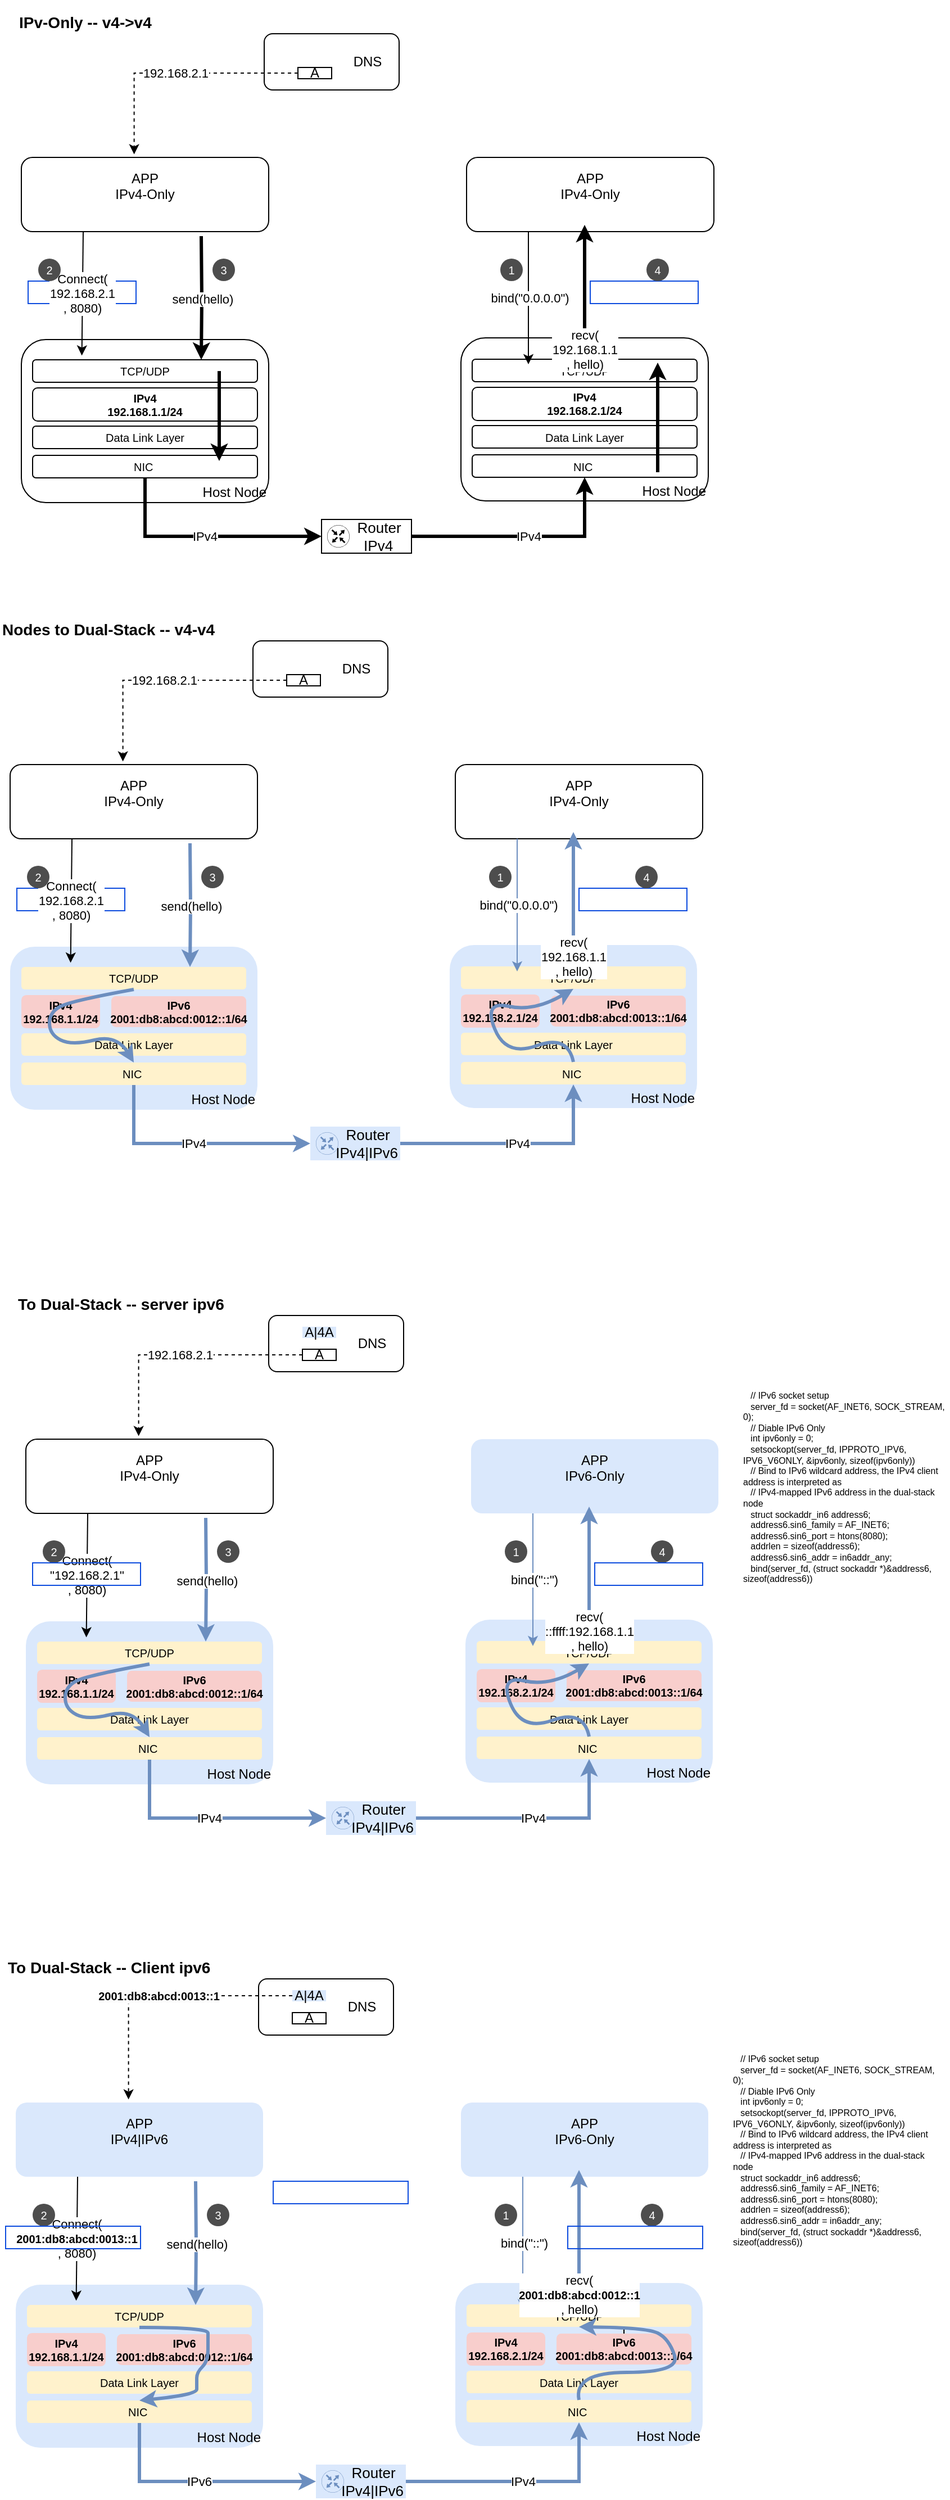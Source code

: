 <mxfile version="24.2.5" type="github">
  <diagram name="Page-1" id="xjiAPtrzyKvg3kKw2uAh">
    <mxGraphModel dx="5159" dy="1777" grid="1" gridSize="10" guides="1" tooltips="1" connect="1" arrows="1" fold="1" page="1" pageScale="1" pageWidth="850" pageHeight="600" math="0" shadow="0">
      <root>
        <mxCell id="0" />
        <mxCell id="1" parent="0" />
        <mxCell id="b_SJug2i7i0UwpOHzamp-166" value="" style="rounded=0;whiteSpace=wrap;html=1;gradientColor=default;fillColor=none;strokeColor=#0d4cde;strokeWidth=1;" vertex="1" parent="1">
          <mxGeometry x="-3730" y="-310" width="96" height="20" as="geometry" />
        </mxCell>
        <mxCell id="b_SJug2i7i0UwpOHzamp-167" value="" style="rounded=0;whiteSpace=wrap;html=1;gradientColor=default;fillColor=none;strokeColor=#0d4cde;strokeWidth=1;" vertex="1" parent="1">
          <mxGeometry x="-4230" y="-310" width="96" height="20" as="geometry" />
        </mxCell>
        <mxCell id="b_SJug2i7i0UwpOHzamp-20" value="To Dual-Stack -- server ipv6" style="rounded=0;whiteSpace=wrap;html=1;align=left;fontSize=14;strokeColor=none;labelBorderColor=none;fontStyle=1;fillColor=none;" vertex="1" parent="1">
          <mxGeometry x="-4231" y="40" width="245" height="40" as="geometry" />
        </mxCell>
        <mxCell id="b_SJug2i7i0UwpOHzamp-3" value="Host Node" style="whiteSpace=wrap;html=1;rounded=1;fillColor=#dae8fc;strokeColor=none;verticalAlign=bottom;align=right;" vertex="1" parent="1">
          <mxGeometry x="-4222" y="342" width="220" height="145" as="geometry" />
        </mxCell>
        <mxCell id="b_SJug2i7i0UwpOHzamp-48" value="" style="group" vertex="1" connectable="0" parent="1">
          <mxGeometry x="-4212" y="360" width="210" height="120" as="geometry" />
        </mxCell>
        <mxCell id="b_SJug2i7i0UwpOHzamp-22" value="&lt;div style=&quot;&quot;&gt;&lt;span style=&quot;background-color: initial;&quot;&gt;NIC&amp;nbsp;&lt;/span&gt;&lt;/div&gt;" style="rounded=1;whiteSpace=wrap;html=1;fontSize=10;strokeWidth=1;strokeColor=none;fillColor=#fff2cc;align=center;" vertex="1" parent="b_SJug2i7i0UwpOHzamp-48">
          <mxGeometry y="85" width="200" height="20" as="geometry" />
        </mxCell>
        <mxCell id="b_SJug2i7i0UwpOHzamp-24" value="IPv6&lt;div&gt;&lt;div&gt;2001:db8:abcd:0012::1/64&lt;/div&gt;&lt;/div&gt;" style="rounded=1;whiteSpace=wrap;html=1;fontSize=10;strokeWidth=1;strokeColor=none;fillColor=#f8cecc;fontStyle=1" vertex="1" parent="b_SJug2i7i0UwpOHzamp-48">
          <mxGeometry x="80" y="26" width="120" height="27.5" as="geometry" />
        </mxCell>
        <mxCell id="b_SJug2i7i0UwpOHzamp-43" value="Data Link Layer" style="rounded=1;whiteSpace=wrap;html=1;fontSize=10;strokeWidth=1;strokeColor=none;fillColor=#fff2cc;align=center;" vertex="1" parent="b_SJug2i7i0UwpOHzamp-48">
          <mxGeometry y="59" width="200" height="20" as="geometry" />
        </mxCell>
        <mxCell id="b_SJug2i7i0UwpOHzamp-46" value="IPv4&lt;div&gt;192.168.1.1/24&lt;/div&gt;" style="rounded=1;whiteSpace=wrap;html=1;fontSize=10;strokeWidth=1;strokeColor=none;fillColor=#f8cecc;fontStyle=1" vertex="1" parent="b_SJug2i7i0UwpOHzamp-48">
          <mxGeometry y="25" width="70" height="29.5" as="geometry" />
        </mxCell>
        <mxCell id="b_SJug2i7i0UwpOHzamp-47" value="TCP/UDP" style="rounded=1;whiteSpace=wrap;html=1;fontSize=10;strokeWidth=1;strokeColor=none;fillColor=#fff2cc;align=center;" vertex="1" parent="b_SJug2i7i0UwpOHzamp-48">
          <mxGeometry width="200" height="20" as="geometry" />
        </mxCell>
        <mxCell id="b_SJug2i7i0UwpOHzamp-78" value="" style="curved=1;endArrow=classic;html=1;rounded=0;strokeWidth=3;exitX=0.5;exitY=1;exitDx=0;exitDy=0;strokeColor=#6c8ebf;entryX=0.5;entryY=0;entryDx=0;entryDy=0;" edge="1" parent="b_SJug2i7i0UwpOHzamp-48" source="b_SJug2i7i0UwpOHzamp-47" target="b_SJug2i7i0UwpOHzamp-22">
          <mxGeometry width="50" height="50" relative="1" as="geometry">
            <mxPoint x="275" y="75" as="sourcePoint" />
            <mxPoint x="275" y="10" as="targetPoint" />
            <Array as="points">
              <mxPoint x="45" y="30" />
              <mxPoint x="25" y="40" />
              <mxPoint x="25" y="60" />
              <mxPoint x="45" y="70" />
              <mxPoint x="85" y="60" />
            </Array>
          </mxGeometry>
        </mxCell>
        <mxCell id="b_SJug2i7i0UwpOHzamp-49" value="Host Node" style="whiteSpace=wrap;html=1;rounded=1;fillColor=#dae8fc;strokeColor=none;verticalAlign=bottom;align=right;" vertex="1" parent="1">
          <mxGeometry x="-3831" y="340.5" width="220" height="145" as="geometry" />
        </mxCell>
        <mxCell id="b_SJug2i7i0UwpOHzamp-50" value="" style="group" vertex="1" connectable="0" parent="1">
          <mxGeometry x="-3821" y="359.5" width="210" height="120" as="geometry" />
        </mxCell>
        <mxCell id="b_SJug2i7i0UwpOHzamp-51" value="&lt;div style=&quot;&quot;&gt;&lt;span style=&quot;background-color: initial;&quot;&gt;NIC&amp;nbsp;&lt;/span&gt;&lt;/div&gt;" style="rounded=1;whiteSpace=wrap;html=1;fontSize=10;strokeWidth=1;strokeColor=none;fillColor=#fff2cc;align=center;" vertex="1" parent="b_SJug2i7i0UwpOHzamp-50">
          <mxGeometry y="85" width="200" height="20" as="geometry" />
        </mxCell>
        <mxCell id="b_SJug2i7i0UwpOHzamp-52" value="IPv6&lt;div&gt;&lt;div&gt;2001:db8:abcd:0013::1/64&lt;/div&gt;&lt;/div&gt;" style="rounded=1;whiteSpace=wrap;html=1;fontSize=10;strokeWidth=1;strokeColor=none;fillColor=#f8cecc;fontStyle=1" vertex="1" parent="b_SJug2i7i0UwpOHzamp-50">
          <mxGeometry x="80" y="26" width="120" height="27.5" as="geometry" />
        </mxCell>
        <mxCell id="b_SJug2i7i0UwpOHzamp-53" value="Data Link Layer" style="rounded=1;whiteSpace=wrap;html=1;fontSize=10;strokeWidth=1;strokeColor=none;fillColor=#fff2cc;align=center;" vertex="1" parent="b_SJug2i7i0UwpOHzamp-50">
          <mxGeometry y="59" width="200" height="20" as="geometry" />
        </mxCell>
        <mxCell id="b_SJug2i7i0UwpOHzamp-54" value="IPv4&lt;div&gt;192.168.2.1/24&lt;/div&gt;" style="rounded=1;whiteSpace=wrap;html=1;fontSize=10;strokeWidth=1;strokeColor=none;fillColor=#f8cecc;fontStyle=1" vertex="1" parent="b_SJug2i7i0UwpOHzamp-50">
          <mxGeometry y="25" width="70" height="29.5" as="geometry" />
        </mxCell>
        <mxCell id="b_SJug2i7i0UwpOHzamp-55" value="TCP/UDP" style="rounded=1;whiteSpace=wrap;html=1;fontSize=10;strokeWidth=1;strokeColor=none;fillColor=#fff2cc;align=center;" vertex="1" parent="b_SJug2i7i0UwpOHzamp-50">
          <mxGeometry width="200" height="20" as="geometry" />
        </mxCell>
        <mxCell id="b_SJug2i7i0UwpOHzamp-60" value="" style="curved=1;endArrow=classic;html=1;rounded=0;strokeWidth=3;exitX=0.5;exitY=0;exitDx=0;exitDy=0;entryX=0.5;entryY=1;entryDx=0;entryDy=0;strokeColor=#6c8ebf;" edge="1" parent="b_SJug2i7i0UwpOHzamp-50" source="b_SJug2i7i0UwpOHzamp-51" target="b_SJug2i7i0UwpOHzamp-55">
          <mxGeometry width="50" height="50" relative="1" as="geometry">
            <mxPoint x="90" y="100.5" as="sourcePoint" />
            <mxPoint x="140" y="50.5" as="targetPoint" />
            <Array as="points">
              <mxPoint x="95" y="60.5" />
              <mxPoint x="40" y="80.5" />
              <mxPoint x="20" y="30.5" />
              <mxPoint x="65" y="40.5" />
            </Array>
          </mxGeometry>
        </mxCell>
        <mxCell id="b_SJug2i7i0UwpOHzamp-10" value="IPv4" style="endArrow=classic;html=1;rounded=0;exitX=1;exitY=0.5;exitDx=0;exitDy=0;fillColor=#dae8fc;strokeColor=#6c8ebf;edgeStyle=orthogonalEdgeStyle;strokeWidth=3;entryX=0.5;entryY=1;entryDx=0;entryDy=0;" edge="1" parent="1" source="b_SJug2i7i0UwpOHzamp-4" target="b_SJug2i7i0UwpOHzamp-51">
          <mxGeometry width="50" height="50" relative="1" as="geometry">
            <mxPoint x="-3851" y="474" as="sourcePoint" />
            <mxPoint x="-3716" y="472" as="targetPoint" />
          </mxGeometry>
        </mxCell>
        <mxCell id="b_SJug2i7i0UwpOHzamp-56" value="APP&lt;div&gt;&lt;div style=&quot;&quot;&gt;&lt;span style=&quot;background-color: initial;&quot;&gt;IPv6-Only&lt;/span&gt;&lt;/div&gt;&lt;div data-sider-select-id=&quot;33506169-b03d-43fa-859e-f544d424c816&quot;&gt;&lt;br&gt;&lt;/div&gt;&lt;/div&gt;" style="rounded=1;whiteSpace=wrap;html=1;fillColor=#dae8fc;strokeColor=none;align=center;verticalAlign=middle;" vertex="1" parent="1">
          <mxGeometry x="-3826" y="180" width="220" height="66" as="geometry" />
        </mxCell>
        <mxCell id="b_SJug2i7i0UwpOHzamp-57" value="&lt;span style=&quot;font-size: 8px;&quot; class=&quot;s1&quot;&gt;&amp;nbsp; &amp;nbsp;// IPv6 socket setup&lt;/span&gt;&lt;br&gt;&lt;span style=&quot;font-size: 8px;&quot; class=&quot;s1&quot;&gt;&lt;span style=&quot;font-size: 8px;&quot; class=&quot;Apple-converted-space&quot;&gt;&amp;nbsp;&amp;nbsp; &lt;/span&gt;server_fd = socket(AF_INET6, SOCK_STREAM, 0);&lt;/span&gt;&lt;br&gt;&lt;span style=&quot;font-size: 8px;&quot; class=&quot;s1&quot;&gt;&lt;span style=&quot;font-size: 8px;&quot; class=&quot;Apple-converted-space&quot;&gt;&amp;nbsp;&amp;nbsp; &lt;/span&gt;// Diable IPv6 Only&lt;/span&gt;&lt;br&gt;&lt;span style=&quot;font-size: 8px;&quot; class=&quot;s1&quot;&gt;&lt;span style=&quot;font-size: 8px;&quot; class=&quot;Apple-converted-space&quot;&gt;&amp;nbsp;&amp;nbsp; &lt;/span&gt;int ipv6only = 0;&lt;/span&gt;&lt;br&gt;&lt;span style=&quot;font-size: 8px;&quot; class=&quot;s1&quot;&gt;&lt;span style=&quot;font-size: 8px;&quot; class=&quot;Apple-converted-space&quot;&gt;&amp;nbsp;&amp;nbsp; &lt;/span&gt;setsockopt(server_fd, IPPROTO_IPV6, IPV6_V6ONLY, &amp;amp;ipv6only, sizeof(ipv6only))&lt;/span&gt;&lt;br&gt;&lt;span style=&quot;font-size: 8px;&quot; class=&quot;s1&quot;&gt;&lt;span style=&quot;font-size: 8px;&quot; class=&quot;Apple-converted-space&quot;&gt;&amp;nbsp;&amp;nbsp; &lt;/span&gt;// Bind to IPv6 wildcard address, the IPv4 client address is interpreted as &lt;span style=&quot;font-size: 8px;&quot; class=&quot;Apple-converted-space&quot;&gt;&amp;nbsp;&lt;/span&gt;&lt;/span&gt;&lt;br&gt;&lt;span style=&quot;font-size: 8px;&quot; class=&quot;s1&quot;&gt;&lt;span style=&quot;font-size: 8px;&quot; class=&quot;Apple-converted-space&quot;&gt;&amp;nbsp;&amp;nbsp; &lt;/span&gt;// IPv4-mapped IPv6 address in the dual-stack node&lt;/span&gt;&lt;br&gt;&lt;span style=&quot;font-size: 8px;&quot; class=&quot;s1&quot;&gt;&lt;span style=&quot;font-size: 8px;&quot; class=&quot;Apple-converted-space&quot;&gt;&amp;nbsp;&amp;nbsp; &lt;/span&gt;struct sockaddr_in6 address6;&lt;/span&gt;&lt;br&gt;&lt;span style=&quot;font-size: 8px;&quot; class=&quot;s1&quot;&gt;&lt;span style=&quot;font-size: 8px;&quot; class=&quot;Apple-converted-space&quot;&gt;&amp;nbsp;&amp;nbsp; &lt;/span&gt;address6.sin6_family = AF_INET6;&lt;/span&gt;&lt;br&gt;&lt;span style=&quot;font-size: 8px;&quot; class=&quot;s1&quot;&gt;&lt;span style=&quot;font-size: 8px;&quot; class=&quot;Apple-converted-space&quot;&gt;&amp;nbsp;&amp;nbsp; &lt;/span&gt;address6.sin6_port = htons(8080);&lt;/span&gt;&lt;br&gt;&lt;span style=&quot;font-size: 8px;&quot; class=&quot;s1&quot;&gt;&lt;span style=&quot;font-size: 8px;&quot; class=&quot;Apple-converted-space&quot;&gt;&amp;nbsp;&amp;nbsp; &lt;/span&gt;addrlen = sizeof(address6);&lt;/span&gt;&lt;br&gt;&lt;span style=&quot;font-size: 8px;&quot; class=&quot;s1&quot;&gt;&lt;span style=&quot;font-size: 8px;&quot; class=&quot;Apple-converted-space&quot;&gt;&amp;nbsp;&amp;nbsp; &lt;/span&gt;address6.sin6_addr = in6addr_any;&lt;/span&gt;&lt;br&gt;&lt;span style=&quot;font-size: 8px;&quot; class=&quot;s1&quot;&gt;&lt;span style=&quot;font-size: 8px;&quot; class=&quot;Apple-converted-space&quot;&gt;&amp;nbsp;&amp;nbsp; &lt;/span&gt;bind(server_fd, (struct sockaddr *)&amp;amp;address6, sizeof(address6))&lt;/span&gt;&lt;br&gt;&lt;p style=&quot;font-size: 8px;&quot; class=&quot;p2&quot;&gt;&lt;span style=&quot;font-size: 8px;&quot; class=&quot;s1&quot;&gt;&lt;span style=&quot;font-size: 8px;&quot; class=&quot;Apple-converted-space&quot;&gt;&amp;nbsp;&amp;nbsp; &amp;nbsp;&lt;/span&gt;&lt;/span&gt;&lt;/p&gt;" style="text;whiteSpace=wrap;html=1;fontSize=8;" vertex="1" parent="1">
          <mxGeometry x="-3586" y="130" width="185" height="200" as="geometry" />
        </mxCell>
        <mxCell id="b_SJug2i7i0UwpOHzamp-58" value="bind(&quot;::&quot;)" style="endArrow=classic;html=1;rounded=0;exitX=0.25;exitY=1;exitDx=0;exitDy=0;fillColor=#dae8fc;strokeColor=#6c8ebf;edgeStyle=orthogonalEdgeStyle;strokeWidth=1;" edge="1" parent="1" source="b_SJug2i7i0UwpOHzamp-56">
          <mxGeometry width="50" height="50" relative="1" as="geometry">
            <mxPoint x="-3970" y="527" as="sourcePoint" />
            <mxPoint x="-3771" y="364" as="targetPoint" />
          </mxGeometry>
        </mxCell>
        <mxCell id="b_SJug2i7i0UwpOHzamp-59" value="recv(&lt;div&gt;::ffff:192.168.1.1&lt;/div&gt;&lt;div&gt;, hello)&lt;/div&gt;" style="endArrow=classic;html=1;rounded=0;exitX=0.5;exitY=0;exitDx=0;exitDy=0;fillColor=#dae8fc;strokeColor=#6c8ebf;edgeStyle=orthogonalEdgeStyle;strokeWidth=3;" edge="1" parent="1" source="b_SJug2i7i0UwpOHzamp-55">
          <mxGeometry x="-0.005" y="-50" width="50" height="50" relative="1" as="geometry">
            <mxPoint x="-3970" y="527" as="sourcePoint" />
            <mxPoint x="-3721" y="240" as="targetPoint" />
            <mxPoint y="1" as="offset" />
          </mxGeometry>
        </mxCell>
        <mxCell id="b_SJug2i7i0UwpOHzamp-61" value="Connect(&lt;div&gt;&quot;192.168.2.1&quot;&lt;/div&gt;&lt;div&gt;, 8080)&lt;/div&gt;" style="endArrow=classic;html=1;rounded=0;exitX=0.25;exitY=1;exitDx=0;exitDy=0;entryX=0.219;entryY=-0.189;entryDx=0;entryDy=0;entryPerimeter=0;" edge="1" parent="1" source="b_SJug2i7i0UwpOHzamp-62" target="b_SJug2i7i0UwpOHzamp-47">
          <mxGeometry width="50" height="50" relative="1" as="geometry">
            <mxPoint x="-4087" y="266" as="sourcePoint" />
            <mxPoint x="-4132" y="370" as="targetPoint" />
          </mxGeometry>
        </mxCell>
        <mxCell id="b_SJug2i7i0UwpOHzamp-62" value="APP&lt;div&gt;&lt;div style=&quot;&quot;&gt;&lt;span style=&quot;background-color: initial;&quot;&gt;IPv4-Only&lt;/span&gt;&lt;/div&gt;&lt;div data-sider-select-id=&quot;33506169-b03d-43fa-859e-f544d424c816&quot;&gt;&lt;br&gt;&lt;/div&gt;&lt;/div&gt;" style="rounded=1;whiteSpace=wrap;html=1;align=center;verticalAlign=middle;" vertex="1" parent="1">
          <mxGeometry x="-4222" y="180" width="220" height="66" as="geometry" />
        </mxCell>
        <mxCell id="b_SJug2i7i0UwpOHzamp-64" value="send(hello)" style="endArrow=classic;html=1;rounded=0;fillColor=#dae8fc;strokeColor=#6c8ebf;edgeStyle=orthogonalEdgeStyle;strokeWidth=3;entryX=0.75;entryY=0;entryDx=0;entryDy=0;" edge="1" parent="1" target="b_SJug2i7i0UwpOHzamp-47">
          <mxGeometry width="50" height="50" relative="1" as="geometry">
            <mxPoint x="-4062" y="250" as="sourcePoint" />
            <mxPoint x="-3652" y="475" as="targetPoint" />
          </mxGeometry>
        </mxCell>
        <mxCell id="b_SJug2i7i0UwpOHzamp-65" value="IPv4" style="endArrow=classic;html=1;rounded=0;exitX=0.5;exitY=1;exitDx=0;exitDy=0;fillColor=#dae8fc;strokeColor=#6c8ebf;edgeStyle=orthogonalEdgeStyle;strokeWidth=3;entryX=0;entryY=0.5;entryDx=0;entryDy=0;" edge="1" parent="1" source="b_SJug2i7i0UwpOHzamp-22" target="b_SJug2i7i0UwpOHzamp-4">
          <mxGeometry width="50" height="50" relative="1" as="geometry">
            <mxPoint x="-3911" y="527" as="sourcePoint" />
            <mxPoint x="-3652" y="475" as="targetPoint" />
          </mxGeometry>
        </mxCell>
        <mxCell id="b_SJug2i7i0UwpOHzamp-66" value="" style="group" vertex="1" connectable="0" parent="1">
          <mxGeometry x="-3955" y="502" width="80" height="30" as="geometry" />
        </mxCell>
        <mxCell id="b_SJug2i7i0UwpOHzamp-4" value="Router&amp;nbsp;&amp;nbsp;&lt;div style=&quot;font-size: 13px;&quot;&gt;IPv4|IPv6&lt;/div&gt;" style="rounded=0;whiteSpace=wrap;html=1;fontSize=13;verticalAlign=middle;align=right;fillColor=#dae8fc;strokeColor=none;" vertex="1" parent="b_SJug2i7i0UwpOHzamp-66">
          <mxGeometry width="80" height="30" as="geometry" />
        </mxCell>
        <mxCell id="b_SJug2i7i0UwpOHzamp-9" value="" style="sketch=0;points=[[0.5,0,0],[1,0.5,0],[0.5,1,0],[0,0.5,0],[0.145,0.145,0],[0.856,0.145,0],[0.855,0.856,0],[0.145,0.855,0]];verticalLabelPosition=bottom;html=1;verticalAlign=top;aspect=fixed;align=center;pointerEvents=1;shape=mxgraph.cisco19.rect;prIcon=router;fillColor=#dae8fc;strokeColor=#6c8ebf;" vertex="1" parent="b_SJug2i7i0UwpOHzamp-66">
          <mxGeometry x="5" y="5" width="20" height="20" as="geometry" />
        </mxCell>
        <mxCell id="b_SJug2i7i0UwpOHzamp-68" value="" style="group" vertex="1" connectable="0" parent="1">
          <mxGeometry x="-4006" y="70" width="120" height="50" as="geometry" />
        </mxCell>
        <mxCell id="b_SJug2i7i0UwpOHzamp-5" value="DNS&amp;nbsp; &amp;nbsp;&amp;nbsp;" style="rounded=1;whiteSpace=wrap;html=1;align=right;verticalAlign=middle;container=0;" vertex="1" parent="b_SJug2i7i0UwpOHzamp-68">
          <mxGeometry width="120" height="50" as="geometry" />
        </mxCell>
        <mxCell id="b_SJug2i7i0UwpOHzamp-17" value="A|4A" style="rounded=0;whiteSpace=wrap;html=1;fillColor=#dae8fc;strokeColor=none;" vertex="1" parent="b_SJug2i7i0UwpOHzamp-68">
          <mxGeometry x="30" y="10" width="30" height="10" as="geometry" />
        </mxCell>
        <mxCell id="b_SJug2i7i0UwpOHzamp-18" value="A" style="rounded=0;whiteSpace=wrap;html=1;" vertex="1" parent="b_SJug2i7i0UwpOHzamp-68">
          <mxGeometry x="30" y="30" width="30" height="10" as="geometry" />
        </mxCell>
        <mxCell id="b_SJug2i7i0UwpOHzamp-69" value="1" style="ellipse;whiteSpace=wrap;html=1;aspect=fixed;fontSize=10;strokeColor=none;fillColor=#4D4D4D;fontColor=#FFFFFF;" vertex="1" parent="1">
          <mxGeometry x="-3796" y="270" width="20" height="20" as="geometry" />
        </mxCell>
        <mxCell id="b_SJug2i7i0UwpOHzamp-71" value="4" style="ellipse;whiteSpace=wrap;html=1;aspect=fixed;fontSize=10;strokeColor=none;fillColor=#4D4D4D;fontColor=#FFFFFF;" vertex="1" parent="1">
          <mxGeometry x="-3666" y="270" width="20" height="20" as="geometry" />
        </mxCell>
        <mxCell id="b_SJug2i7i0UwpOHzamp-72" value="3" style="ellipse;whiteSpace=wrap;html=1;aspect=fixed;fontSize=10;strokeColor=none;fillColor=#4D4D4D;fontColor=#FFFFFF;" vertex="1" parent="1">
          <mxGeometry x="-4052" y="270" width="20" height="20" as="geometry" />
        </mxCell>
        <mxCell id="b_SJug2i7i0UwpOHzamp-73" value="2" style="ellipse;whiteSpace=wrap;html=1;aspect=fixed;fontSize=10;strokeColor=none;fillColor=#4D4D4D;fontColor=#FFFFFF;" vertex="1" parent="1">
          <mxGeometry x="-4207" y="270" width="20" height="20" as="geometry" />
        </mxCell>
        <mxCell id="b_SJug2i7i0UwpOHzamp-19" value="192.168.2.1" style="endArrow=classic;html=1;rounded=0;exitX=0;exitY=0.5;exitDx=0;exitDy=0;dashed=1;edgeStyle=orthogonalEdgeStyle;entryX=0.456;entryY=-0.041;entryDx=0;entryDy=0;entryPerimeter=0;" edge="1" parent="1" source="b_SJug2i7i0UwpOHzamp-18" target="b_SJug2i7i0UwpOHzamp-62">
          <mxGeometry width="50" height="50" relative="1" as="geometry">
            <mxPoint x="-4163.5" y="160" as="sourcePoint" />
            <mxPoint x="-4083.5" y="136" as="targetPoint" />
          </mxGeometry>
        </mxCell>
        <mxCell id="b_SJug2i7i0UwpOHzamp-80" value="" style="rounded=0;whiteSpace=wrap;html=1;gradientColor=default;fillColor=none;strokeColor=#0d4cde;strokeWidth=1;" vertex="1" parent="1">
          <mxGeometry x="-3716" y="290" width="96" height="20" as="geometry" />
        </mxCell>
        <mxCell id="b_SJug2i7i0UwpOHzamp-82" value="To Dual-Stack -- Client ipv6" style="rounded=0;whiteSpace=wrap;html=1;align=left;fontSize=14;strokeColor=none;labelBorderColor=none;fontStyle=1;fillColor=none;" vertex="1" parent="1">
          <mxGeometry x="-4240" y="630" width="245" height="40" as="geometry" />
        </mxCell>
        <mxCell id="b_SJug2i7i0UwpOHzamp-83" value="Host Node" style="whiteSpace=wrap;html=1;rounded=1;fillColor=#dae8fc;strokeColor=none;verticalAlign=bottom;align=right;" vertex="1" parent="1">
          <mxGeometry x="-4231" y="932" width="220" height="145" as="geometry" />
        </mxCell>
        <mxCell id="b_SJug2i7i0UwpOHzamp-84" value="" style="group" vertex="1" connectable="0" parent="1">
          <mxGeometry x="-4221" y="950" width="210" height="120" as="geometry" />
        </mxCell>
        <mxCell id="b_SJug2i7i0UwpOHzamp-85" value="&lt;div style=&quot;&quot;&gt;&lt;span style=&quot;background-color: initial;&quot;&gt;NIC&amp;nbsp;&lt;/span&gt;&lt;/div&gt;" style="rounded=1;whiteSpace=wrap;html=1;fontSize=10;strokeWidth=1;strokeColor=none;fillColor=#fff2cc;align=center;" vertex="1" parent="b_SJug2i7i0UwpOHzamp-84">
          <mxGeometry y="85" width="200" height="20" as="geometry" />
        </mxCell>
        <mxCell id="b_SJug2i7i0UwpOHzamp-86" value="IPv6&lt;div&gt;&lt;div&gt;2001:db8:abcd:0012::1/64&lt;/div&gt;&lt;/div&gt;" style="rounded=1;whiteSpace=wrap;html=1;fontSize=10;strokeWidth=1;strokeColor=none;fillColor=#f8cecc;fontStyle=1" vertex="1" parent="b_SJug2i7i0UwpOHzamp-84">
          <mxGeometry x="80" y="26" width="120" height="27.5" as="geometry" />
        </mxCell>
        <mxCell id="b_SJug2i7i0UwpOHzamp-87" value="Data Link Layer" style="rounded=1;whiteSpace=wrap;html=1;fontSize=10;strokeWidth=1;strokeColor=none;fillColor=#fff2cc;align=center;" vertex="1" parent="b_SJug2i7i0UwpOHzamp-84">
          <mxGeometry y="59" width="200" height="20" as="geometry" />
        </mxCell>
        <mxCell id="b_SJug2i7i0UwpOHzamp-88" value="IPv4&lt;div&gt;192.168.1.1/24&lt;/div&gt;" style="rounded=1;whiteSpace=wrap;html=1;fontSize=10;strokeWidth=1;strokeColor=none;fillColor=#f8cecc;fontStyle=1" vertex="1" parent="b_SJug2i7i0UwpOHzamp-84">
          <mxGeometry y="25" width="70" height="29.5" as="geometry" />
        </mxCell>
        <mxCell id="b_SJug2i7i0UwpOHzamp-89" value="TCP/UDP" style="rounded=1;whiteSpace=wrap;html=1;fontSize=10;strokeWidth=1;strokeColor=none;fillColor=#fff2cc;align=center;" vertex="1" parent="b_SJug2i7i0UwpOHzamp-84">
          <mxGeometry width="200" height="20" as="geometry" />
        </mxCell>
        <mxCell id="b_SJug2i7i0UwpOHzamp-90" value="" style="curved=1;endArrow=classic;html=1;rounded=0;strokeWidth=3;exitX=0.5;exitY=1;exitDx=0;exitDy=0;strokeColor=#6c8ebf;entryX=0.5;entryY=0;entryDx=0;entryDy=0;" edge="1" parent="b_SJug2i7i0UwpOHzamp-84" source="b_SJug2i7i0UwpOHzamp-89" target="b_SJug2i7i0UwpOHzamp-85">
          <mxGeometry width="50" height="50" relative="1" as="geometry">
            <mxPoint x="275" y="75" as="sourcePoint" />
            <mxPoint x="275" y="10" as="targetPoint" />
            <Array as="points">
              <mxPoint x="161" y="20" />
              <mxPoint x="161" y="30" />
              <mxPoint x="161" y="50" />
              <mxPoint x="151" y="60" />
              <mxPoint x="151" y="70" />
              <mxPoint x="151" y="80" />
            </Array>
          </mxGeometry>
        </mxCell>
        <mxCell id="b_SJug2i7i0UwpOHzamp-91" value="Host Node" style="whiteSpace=wrap;html=1;rounded=1;fillColor=#dae8fc;strokeColor=none;verticalAlign=bottom;align=right;" vertex="1" parent="1">
          <mxGeometry x="-3840" y="930.5" width="220" height="145" as="geometry" />
        </mxCell>
        <mxCell id="b_SJug2i7i0UwpOHzamp-92" value="" style="group" vertex="1" connectable="0" parent="1">
          <mxGeometry x="-3830" y="949.5" width="210" height="120" as="geometry" />
        </mxCell>
        <mxCell id="b_SJug2i7i0UwpOHzamp-93" value="&lt;div style=&quot;&quot;&gt;&lt;span style=&quot;background-color: initial;&quot;&gt;NIC&amp;nbsp;&lt;/span&gt;&lt;/div&gt;" style="rounded=1;whiteSpace=wrap;html=1;fontSize=10;strokeWidth=1;strokeColor=none;fillColor=#fff2cc;align=center;" vertex="1" parent="b_SJug2i7i0UwpOHzamp-92">
          <mxGeometry y="85" width="200" height="20" as="geometry" />
        </mxCell>
        <mxCell id="b_SJug2i7i0UwpOHzamp-128" value="" style="edgeStyle=orthogonalEdgeStyle;rounded=0;orthogonalLoop=1;jettySize=auto;html=1;" edge="1" parent="b_SJug2i7i0UwpOHzamp-92" source="b_SJug2i7i0UwpOHzamp-94" target="b_SJug2i7i0UwpOHzamp-97">
          <mxGeometry relative="1" as="geometry" />
        </mxCell>
        <mxCell id="b_SJug2i7i0UwpOHzamp-94" value="IPv6&lt;div&gt;&lt;div&gt;2001:db8:abcd:0013::1/64&lt;/div&gt;&lt;/div&gt;" style="rounded=1;whiteSpace=wrap;html=1;fontSize=10;strokeWidth=1;strokeColor=none;fillColor=#f8cecc;fontStyle=1" vertex="1" parent="b_SJug2i7i0UwpOHzamp-92">
          <mxGeometry x="80" y="26" width="120" height="27.5" as="geometry" />
        </mxCell>
        <mxCell id="b_SJug2i7i0UwpOHzamp-95" value="Data Link Layer" style="rounded=1;whiteSpace=wrap;html=1;fontSize=10;strokeWidth=1;strokeColor=none;fillColor=#fff2cc;align=center;" vertex="1" parent="b_SJug2i7i0UwpOHzamp-92">
          <mxGeometry y="59" width="200" height="20" as="geometry" />
        </mxCell>
        <mxCell id="b_SJug2i7i0UwpOHzamp-96" value="IPv4&lt;div&gt;192.168.2.1/24&lt;/div&gt;" style="rounded=1;whiteSpace=wrap;html=1;fontSize=10;strokeWidth=1;strokeColor=none;fillColor=#f8cecc;fontStyle=1" vertex="1" parent="b_SJug2i7i0UwpOHzamp-92">
          <mxGeometry y="25" width="70" height="29.5" as="geometry" />
        </mxCell>
        <mxCell id="b_SJug2i7i0UwpOHzamp-97" value="TCP/UDP" style="rounded=1;whiteSpace=wrap;html=1;fontSize=10;strokeWidth=1;strokeColor=none;fillColor=#fff2cc;align=center;" vertex="1" parent="b_SJug2i7i0UwpOHzamp-92">
          <mxGeometry width="200" height="20" as="geometry" />
        </mxCell>
        <mxCell id="b_SJug2i7i0UwpOHzamp-98" value="" style="curved=1;endArrow=classic;html=1;rounded=0;strokeWidth=3;exitX=0.5;exitY=0;exitDx=0;exitDy=0;entryX=0.5;entryY=1;entryDx=0;entryDy=0;strokeColor=#6c8ebf;" edge="1" parent="b_SJug2i7i0UwpOHzamp-92" source="b_SJug2i7i0UwpOHzamp-93" target="b_SJug2i7i0UwpOHzamp-97">
          <mxGeometry width="50" height="50" relative="1" as="geometry">
            <mxPoint x="90" y="100.5" as="sourcePoint" />
            <mxPoint x="140" y="50.5" as="targetPoint" />
            <Array as="points">
              <mxPoint x="95" y="60.5" />
              <mxPoint x="190" y="60.5" />
              <mxPoint x="180" y="30.5" />
              <mxPoint x="160" y="20.5" />
            </Array>
          </mxGeometry>
        </mxCell>
        <mxCell id="b_SJug2i7i0UwpOHzamp-99" value="IPv4" style="endArrow=classic;html=1;rounded=0;exitX=1;exitY=0.5;exitDx=0;exitDy=0;fillColor=#dae8fc;strokeColor=#6c8ebf;edgeStyle=orthogonalEdgeStyle;strokeWidth=3;entryX=0.5;entryY=1;entryDx=0;entryDy=0;" edge="1" parent="1" source="b_SJug2i7i0UwpOHzamp-109" target="b_SJug2i7i0UwpOHzamp-93">
          <mxGeometry width="50" height="50" relative="1" as="geometry">
            <mxPoint x="-3860" y="1064" as="sourcePoint" />
            <mxPoint x="-3725" y="1062" as="targetPoint" />
          </mxGeometry>
        </mxCell>
        <mxCell id="b_SJug2i7i0UwpOHzamp-100" value="APP&lt;div&gt;&lt;div style=&quot;&quot;&gt;&lt;span style=&quot;background-color: initial;&quot;&gt;IPv6-Only&lt;/span&gt;&lt;/div&gt;&lt;div data-sider-select-id=&quot;33506169-b03d-43fa-859e-f544d424c816&quot;&gt;&lt;br&gt;&lt;/div&gt;&lt;/div&gt;" style="rounded=1;whiteSpace=wrap;html=1;fillColor=#dae8fc;strokeColor=none;align=center;verticalAlign=middle;" vertex="1" parent="1">
          <mxGeometry x="-3835" y="770" width="220" height="66" as="geometry" />
        </mxCell>
        <mxCell id="b_SJug2i7i0UwpOHzamp-101" value="&lt;span style=&quot;font-size: 8px;&quot; class=&quot;s1&quot;&gt;&amp;nbsp; &amp;nbsp;// IPv6 socket setup&lt;/span&gt;&lt;br&gt;&lt;span style=&quot;font-size: 8px;&quot; class=&quot;s1&quot;&gt;&lt;span style=&quot;font-size: 8px;&quot; class=&quot;Apple-converted-space&quot;&gt;&amp;nbsp;&amp;nbsp; &lt;/span&gt;server_fd = socket(AF_INET6, SOCK_STREAM, 0);&lt;/span&gt;&lt;br&gt;&lt;span style=&quot;font-size: 8px;&quot; class=&quot;s1&quot;&gt;&lt;span style=&quot;font-size: 8px;&quot; class=&quot;Apple-converted-space&quot;&gt;&amp;nbsp;&amp;nbsp; &lt;/span&gt;// Diable IPv6 Only&lt;/span&gt;&lt;br&gt;&lt;span style=&quot;font-size: 8px;&quot; class=&quot;s1&quot;&gt;&lt;span style=&quot;font-size: 8px;&quot; class=&quot;Apple-converted-space&quot;&gt;&amp;nbsp;&amp;nbsp; &lt;/span&gt;int ipv6only = 0;&lt;/span&gt;&lt;br&gt;&lt;span style=&quot;font-size: 8px;&quot; class=&quot;s1&quot;&gt;&lt;span style=&quot;font-size: 8px;&quot; class=&quot;Apple-converted-space&quot;&gt;&amp;nbsp;&amp;nbsp; &lt;/span&gt;setsockopt(server_fd, IPPROTO_IPV6, IPV6_V6ONLY, &amp;amp;ipv6only, sizeof(ipv6only))&lt;/span&gt;&lt;br&gt;&lt;span style=&quot;font-size: 8px;&quot; class=&quot;s1&quot;&gt;&lt;span style=&quot;font-size: 8px;&quot; class=&quot;Apple-converted-space&quot;&gt;&amp;nbsp;&amp;nbsp; &lt;/span&gt;// Bind to IPv6 wildcard address, the IPv4 client address is interpreted as &lt;span style=&quot;font-size: 8px;&quot; class=&quot;Apple-converted-space&quot;&gt;&amp;nbsp;&lt;/span&gt;&lt;/span&gt;&lt;br&gt;&lt;span style=&quot;font-size: 8px;&quot; class=&quot;s1&quot;&gt;&lt;span style=&quot;font-size: 8px;&quot; class=&quot;Apple-converted-space&quot;&gt;&amp;nbsp;&amp;nbsp; &lt;/span&gt;// IPv4-mapped IPv6 address in the dual-stack node&lt;/span&gt;&lt;br&gt;&lt;span style=&quot;font-size: 8px;&quot; class=&quot;s1&quot;&gt;&lt;span style=&quot;font-size: 8px;&quot; class=&quot;Apple-converted-space&quot;&gt;&amp;nbsp;&amp;nbsp; &lt;/span&gt;struct sockaddr_in6 address6;&lt;/span&gt;&lt;br&gt;&lt;span style=&quot;font-size: 8px;&quot; class=&quot;s1&quot;&gt;&lt;span style=&quot;font-size: 8px;&quot; class=&quot;Apple-converted-space&quot;&gt;&amp;nbsp;&amp;nbsp; &lt;/span&gt;address6.sin6_family = AF_INET6;&lt;/span&gt;&lt;br&gt;&lt;span style=&quot;font-size: 8px;&quot; class=&quot;s1&quot;&gt;&lt;span style=&quot;font-size: 8px;&quot; class=&quot;Apple-converted-space&quot;&gt;&amp;nbsp;&amp;nbsp; &lt;/span&gt;address6.sin6_port = htons(8080);&lt;/span&gt;&lt;br&gt;&lt;span style=&quot;font-size: 8px;&quot; class=&quot;s1&quot;&gt;&lt;span style=&quot;font-size: 8px;&quot; class=&quot;Apple-converted-space&quot;&gt;&amp;nbsp;&amp;nbsp; &lt;/span&gt;addrlen = sizeof(address6);&lt;/span&gt;&lt;br&gt;&lt;span style=&quot;font-size: 8px;&quot; class=&quot;s1&quot;&gt;&lt;span style=&quot;font-size: 8px;&quot; class=&quot;Apple-converted-space&quot;&gt;&amp;nbsp;&amp;nbsp; &lt;/span&gt;address6.sin6_addr = in6addr_any;&lt;/span&gt;&lt;br&gt;&lt;span style=&quot;font-size: 8px;&quot; class=&quot;s1&quot;&gt;&lt;span style=&quot;font-size: 8px;&quot; class=&quot;Apple-converted-space&quot;&gt;&amp;nbsp;&amp;nbsp; &lt;/span&gt;bind(server_fd, (struct sockaddr *)&amp;amp;address6, sizeof(address6))&lt;/span&gt;&lt;br&gt;&lt;p style=&quot;font-size: 8px;&quot; class=&quot;p2&quot;&gt;&lt;span style=&quot;font-size: 8px;&quot; class=&quot;s1&quot;&gt;&lt;span style=&quot;font-size: 8px;&quot; class=&quot;Apple-converted-space&quot;&gt;&amp;nbsp;&amp;nbsp; &amp;nbsp;&lt;/span&gt;&lt;/span&gt;&lt;/p&gt;" style="text;whiteSpace=wrap;html=1;fontSize=8;" vertex="1" parent="1">
          <mxGeometry x="-3595" y="720" width="185" height="200" as="geometry" />
        </mxCell>
        <mxCell id="b_SJug2i7i0UwpOHzamp-102" value="bind(&quot;::&quot;)" style="endArrow=classic;html=1;rounded=0;exitX=0.25;exitY=1;exitDx=0;exitDy=0;fillColor=#dae8fc;strokeColor=#6c8ebf;edgeStyle=orthogonalEdgeStyle;strokeWidth=1;" edge="1" parent="1" source="b_SJug2i7i0UwpOHzamp-100">
          <mxGeometry width="50" height="50" relative="1" as="geometry">
            <mxPoint x="-3979" y="1117" as="sourcePoint" />
            <mxPoint x="-3780" y="954" as="targetPoint" />
          </mxGeometry>
        </mxCell>
        <mxCell id="b_SJug2i7i0UwpOHzamp-103" value="recv(&lt;br&gt;&lt;div&gt;&lt;span style=&quot;background-color: rgb(251, 251, 251); font-size: 10px; font-weight: 700; text-wrap: wrap;&quot;&gt;2001:db8:abcd:0012::1&lt;/span&gt;&lt;/div&gt;&lt;div&gt;, hello)&lt;/div&gt;" style="endArrow=classic;html=1;rounded=0;exitX=0.5;exitY=0;exitDx=0;exitDy=0;fillColor=#dae8fc;strokeColor=#6c8ebf;edgeStyle=orthogonalEdgeStyle;strokeWidth=3;" edge="1" parent="1" source="b_SJug2i7i0UwpOHzamp-97">
          <mxGeometry x="-0.005" y="-50" width="50" height="50" relative="1" as="geometry">
            <mxPoint x="-3979" y="1117" as="sourcePoint" />
            <mxPoint x="-3730" y="830" as="targetPoint" />
            <mxPoint y="1" as="offset" />
          </mxGeometry>
        </mxCell>
        <mxCell id="b_SJug2i7i0UwpOHzamp-104" value="Connect(&lt;div&gt;&lt;span style=&quot;background-color: rgb(251, 251, 251); font-size: 10px; font-weight: 700; text-wrap: wrap;&quot;&gt;2001:db8:abcd:0013::1&lt;/span&gt;&lt;/div&gt;&lt;div&gt;, 8080)&lt;/div&gt;" style="endArrow=classic;html=1;rounded=0;exitX=0.25;exitY=1;exitDx=0;exitDy=0;entryX=0.219;entryY=-0.189;entryDx=0;entryDy=0;entryPerimeter=0;" edge="1" parent="1" source="b_SJug2i7i0UwpOHzamp-105" target="b_SJug2i7i0UwpOHzamp-89">
          <mxGeometry width="50" height="50" relative="1" as="geometry">
            <mxPoint x="-4096" y="856" as="sourcePoint" />
            <mxPoint x="-4141" y="960" as="targetPoint" />
          </mxGeometry>
        </mxCell>
        <mxCell id="b_SJug2i7i0UwpOHzamp-105" value="APP&lt;div&gt;&lt;div style=&quot;&quot;&gt;&lt;span style=&quot;background-color: initial;&quot;&gt;IPv4|IPv6&lt;/span&gt;&lt;/div&gt;&lt;div data-sider-select-id=&quot;33506169-b03d-43fa-859e-f544d424c816&quot;&gt;&lt;br&gt;&lt;/div&gt;&lt;/div&gt;" style="rounded=1;whiteSpace=wrap;html=1;align=center;verticalAlign=middle;fillColor=#dae8fc;strokeColor=none;" vertex="1" parent="1">
          <mxGeometry x="-4231" y="770" width="220" height="66" as="geometry" />
        </mxCell>
        <mxCell id="b_SJug2i7i0UwpOHzamp-106" value="send(hello)" style="endArrow=classic;html=1;rounded=0;fillColor=#dae8fc;strokeColor=#6c8ebf;edgeStyle=orthogonalEdgeStyle;strokeWidth=3;entryX=0.75;entryY=0;entryDx=0;entryDy=0;" edge="1" parent="1" target="b_SJug2i7i0UwpOHzamp-89">
          <mxGeometry width="50" height="50" relative="1" as="geometry">
            <mxPoint x="-4071" y="840" as="sourcePoint" />
            <mxPoint x="-3661" y="1065" as="targetPoint" />
          </mxGeometry>
        </mxCell>
        <mxCell id="b_SJug2i7i0UwpOHzamp-107" value="IPv6" style="endArrow=classic;html=1;rounded=0;exitX=0.5;exitY=1;exitDx=0;exitDy=0;fillColor=#dae8fc;strokeColor=#6c8ebf;edgeStyle=orthogonalEdgeStyle;strokeWidth=3;entryX=0;entryY=0.5;entryDx=0;entryDy=0;" edge="1" parent="1" source="b_SJug2i7i0UwpOHzamp-85" target="b_SJug2i7i0UwpOHzamp-109">
          <mxGeometry width="50" height="50" relative="1" as="geometry">
            <mxPoint x="-3920" y="1117" as="sourcePoint" />
            <mxPoint x="-3661" y="1065" as="targetPoint" />
          </mxGeometry>
        </mxCell>
        <mxCell id="b_SJug2i7i0UwpOHzamp-108" value="" style="group" vertex="1" connectable="0" parent="1">
          <mxGeometry x="-3964" y="1092" width="80" height="30" as="geometry" />
        </mxCell>
        <mxCell id="b_SJug2i7i0UwpOHzamp-109" value="Router&amp;nbsp;&amp;nbsp;&lt;div style=&quot;font-size: 13px;&quot;&gt;IPv4|IPv6&lt;/div&gt;" style="rounded=0;whiteSpace=wrap;html=1;fontSize=13;verticalAlign=middle;align=right;fillColor=#dae8fc;strokeColor=none;" vertex="1" parent="b_SJug2i7i0UwpOHzamp-108">
          <mxGeometry width="80" height="30" as="geometry" />
        </mxCell>
        <mxCell id="b_SJug2i7i0UwpOHzamp-110" value="" style="sketch=0;points=[[0.5,0,0],[1,0.5,0],[0.5,1,0],[0,0.5,0],[0.145,0.145,0],[0.856,0.145,0],[0.855,0.856,0],[0.145,0.855,0]];verticalLabelPosition=bottom;html=1;verticalAlign=top;aspect=fixed;align=center;pointerEvents=1;shape=mxgraph.cisco19.rect;prIcon=router;fillColor=#dae8fc;strokeColor=#6c8ebf;" vertex="1" parent="b_SJug2i7i0UwpOHzamp-108">
          <mxGeometry x="5" y="5" width="20" height="20" as="geometry" />
        </mxCell>
        <mxCell id="b_SJug2i7i0UwpOHzamp-111" value="" style="group" vertex="1" connectable="0" parent="1">
          <mxGeometry x="-4015" y="660" width="120" height="50" as="geometry" />
        </mxCell>
        <mxCell id="b_SJug2i7i0UwpOHzamp-112" value="DNS&amp;nbsp; &amp;nbsp;&amp;nbsp;" style="rounded=1;whiteSpace=wrap;html=1;align=right;verticalAlign=middle;container=0;" vertex="1" parent="b_SJug2i7i0UwpOHzamp-111">
          <mxGeometry width="120" height="50" as="geometry" />
        </mxCell>
        <mxCell id="b_SJug2i7i0UwpOHzamp-113" value="A|4A" style="rounded=0;whiteSpace=wrap;html=1;fillColor=#dae8fc;strokeColor=none;" vertex="1" parent="b_SJug2i7i0UwpOHzamp-111">
          <mxGeometry x="30" y="10" width="30" height="10" as="geometry" />
        </mxCell>
        <mxCell id="b_SJug2i7i0UwpOHzamp-114" value="A" style="rounded=0;whiteSpace=wrap;html=1;" vertex="1" parent="b_SJug2i7i0UwpOHzamp-111">
          <mxGeometry x="30" y="30" width="30" height="10" as="geometry" />
        </mxCell>
        <mxCell id="b_SJug2i7i0UwpOHzamp-115" value="1" style="ellipse;whiteSpace=wrap;html=1;aspect=fixed;fontSize=10;strokeColor=none;fillColor=#4D4D4D;fontColor=#FFFFFF;" vertex="1" parent="1">
          <mxGeometry x="-3805" y="860" width="20" height="20" as="geometry" />
        </mxCell>
        <mxCell id="b_SJug2i7i0UwpOHzamp-116" value="4" style="ellipse;whiteSpace=wrap;html=1;aspect=fixed;fontSize=10;strokeColor=none;fillColor=#4D4D4D;fontColor=#FFFFFF;" vertex="1" parent="1">
          <mxGeometry x="-3675" y="860" width="20" height="20" as="geometry" />
        </mxCell>
        <mxCell id="b_SJug2i7i0UwpOHzamp-117" value="3" style="ellipse;whiteSpace=wrap;html=1;aspect=fixed;fontSize=10;strokeColor=none;fillColor=#4D4D4D;fontColor=#FFFFFF;" vertex="1" parent="1">
          <mxGeometry x="-4061" y="860" width="20" height="20" as="geometry" />
        </mxCell>
        <mxCell id="b_SJug2i7i0UwpOHzamp-118" value="2" style="ellipse;whiteSpace=wrap;html=1;aspect=fixed;fontSize=10;strokeColor=none;fillColor=#4D4D4D;fontColor=#FFFFFF;" vertex="1" parent="1">
          <mxGeometry x="-4216" y="860" width="20" height="20" as="geometry" />
        </mxCell>
        <mxCell id="b_SJug2i7i0UwpOHzamp-119" value="&lt;span style=&quot;font-size: 10px; font-weight: 700; text-wrap: wrap; background-color: rgb(251, 251, 251);&quot;&gt;2001:db8:abcd:0013::1&lt;/span&gt;" style="endArrow=classic;html=1;rounded=0;exitX=0;exitY=0.5;exitDx=0;exitDy=0;dashed=1;edgeStyle=orthogonalEdgeStyle;entryX=0.456;entryY=-0.041;entryDx=0;entryDy=0;entryPerimeter=0;" edge="1" parent="1" source="b_SJug2i7i0UwpOHzamp-113" target="b_SJug2i7i0UwpOHzamp-105">
          <mxGeometry width="50" height="50" relative="1" as="geometry">
            <mxPoint x="-4172.5" y="750" as="sourcePoint" />
            <mxPoint x="-4092.5" y="726" as="targetPoint" />
          </mxGeometry>
        </mxCell>
        <mxCell id="b_SJug2i7i0UwpOHzamp-122" value="" style="rounded=0;whiteSpace=wrap;html=1;gradientColor=default;fillColor=none;strokeColor=#0d4cde;strokeWidth=1;" vertex="1" parent="1">
          <mxGeometry x="-4216" y="290" width="96" height="20" as="geometry" />
        </mxCell>
        <mxCell id="b_SJug2i7i0UwpOHzamp-123" value="" style="rounded=0;whiteSpace=wrap;html=1;gradientColor=default;fillColor=none;strokeColor=#0d4cde;strokeWidth=1;" vertex="1" parent="1">
          <mxGeometry x="-4240" y="880" width="120" height="20" as="geometry" />
        </mxCell>
        <mxCell id="b_SJug2i7i0UwpOHzamp-124" value="" style="rounded=0;whiteSpace=wrap;html=1;gradientColor=default;fillColor=none;strokeColor=#0d4cde;strokeWidth=1;" vertex="1" parent="1">
          <mxGeometry x="-4002" y="840" width="120" height="20" as="geometry" />
        </mxCell>
        <mxCell id="b_SJug2i7i0UwpOHzamp-125" value="" style="rounded=0;whiteSpace=wrap;html=1;gradientColor=default;fillColor=none;strokeColor=#0d4cde;strokeWidth=1;" vertex="1" parent="1">
          <mxGeometry x="-3740" y="880" width="120" height="20" as="geometry" />
        </mxCell>
        <mxCell id="b_SJug2i7i0UwpOHzamp-129" value="Nodes to Dual-Stack -- v4-v4" style="rounded=0;whiteSpace=wrap;html=1;align=left;fontSize=14;strokeColor=none;labelBorderColor=none;fontStyle=1;fillColor=none;" vertex="1" parent="1">
          <mxGeometry x="-4245" y="-560" width="245" height="40" as="geometry" />
        </mxCell>
        <mxCell id="b_SJug2i7i0UwpOHzamp-130" value="Host Node" style="whiteSpace=wrap;html=1;rounded=1;fillColor=#dae8fc;strokeColor=none;verticalAlign=bottom;align=right;" vertex="1" parent="1">
          <mxGeometry x="-4236" y="-258" width="220" height="145" as="geometry" />
        </mxCell>
        <mxCell id="b_SJug2i7i0UwpOHzamp-131" value="" style="group" vertex="1" connectable="0" parent="1">
          <mxGeometry x="-4226" y="-240" width="210" height="120" as="geometry" />
        </mxCell>
        <mxCell id="b_SJug2i7i0UwpOHzamp-132" value="&lt;div style=&quot;&quot;&gt;&lt;span style=&quot;background-color: initial;&quot;&gt;NIC&amp;nbsp;&lt;/span&gt;&lt;/div&gt;" style="rounded=1;whiteSpace=wrap;html=1;fontSize=10;strokeWidth=1;strokeColor=none;fillColor=#fff2cc;align=center;" vertex="1" parent="b_SJug2i7i0UwpOHzamp-131">
          <mxGeometry y="85" width="200" height="20" as="geometry" />
        </mxCell>
        <mxCell id="b_SJug2i7i0UwpOHzamp-133" value="IPv6&lt;div&gt;&lt;div&gt;2001:db8:abcd:0012::1/64&lt;/div&gt;&lt;/div&gt;" style="rounded=1;whiteSpace=wrap;html=1;fontSize=10;strokeWidth=1;strokeColor=none;fillColor=#f8cecc;fontStyle=1" vertex="1" parent="b_SJug2i7i0UwpOHzamp-131">
          <mxGeometry x="80" y="26" width="120" height="27.5" as="geometry" />
        </mxCell>
        <mxCell id="b_SJug2i7i0UwpOHzamp-134" value="Data Link Layer" style="rounded=1;whiteSpace=wrap;html=1;fontSize=10;strokeWidth=1;strokeColor=none;fillColor=#fff2cc;align=center;" vertex="1" parent="b_SJug2i7i0UwpOHzamp-131">
          <mxGeometry y="59" width="200" height="20" as="geometry" />
        </mxCell>
        <mxCell id="b_SJug2i7i0UwpOHzamp-135" value="IPv4&lt;div&gt;192.168.1.1/24&lt;/div&gt;" style="rounded=1;whiteSpace=wrap;html=1;fontSize=10;strokeWidth=1;strokeColor=none;fillColor=#f8cecc;fontStyle=1" vertex="1" parent="b_SJug2i7i0UwpOHzamp-131">
          <mxGeometry y="25" width="70" height="29.5" as="geometry" />
        </mxCell>
        <mxCell id="b_SJug2i7i0UwpOHzamp-136" value="TCP/UDP" style="rounded=1;whiteSpace=wrap;html=1;fontSize=10;strokeWidth=1;strokeColor=none;fillColor=#fff2cc;align=center;" vertex="1" parent="b_SJug2i7i0UwpOHzamp-131">
          <mxGeometry width="200" height="20" as="geometry" />
        </mxCell>
        <mxCell id="b_SJug2i7i0UwpOHzamp-137" value="" style="curved=1;endArrow=classic;html=1;rounded=0;strokeWidth=3;exitX=0.5;exitY=1;exitDx=0;exitDy=0;strokeColor=#6c8ebf;entryX=0.5;entryY=0;entryDx=0;entryDy=0;" edge="1" parent="b_SJug2i7i0UwpOHzamp-131" source="b_SJug2i7i0UwpOHzamp-136" target="b_SJug2i7i0UwpOHzamp-132">
          <mxGeometry width="50" height="50" relative="1" as="geometry">
            <mxPoint x="275" y="75" as="sourcePoint" />
            <mxPoint x="275" y="10" as="targetPoint" />
            <Array as="points">
              <mxPoint x="45" y="30" />
              <mxPoint x="25" y="40" />
              <mxPoint x="25" y="60" />
              <mxPoint x="45" y="70" />
              <mxPoint x="85" y="60" />
            </Array>
          </mxGeometry>
        </mxCell>
        <mxCell id="b_SJug2i7i0UwpOHzamp-138" value="Host Node" style="whiteSpace=wrap;html=1;rounded=1;fillColor=#dae8fc;strokeColor=none;verticalAlign=bottom;align=right;" vertex="1" parent="1">
          <mxGeometry x="-3845" y="-259.5" width="220" height="145" as="geometry" />
        </mxCell>
        <mxCell id="b_SJug2i7i0UwpOHzamp-139" value="" style="group" vertex="1" connectable="0" parent="1">
          <mxGeometry x="-3835" y="-240.5" width="210" height="120" as="geometry" />
        </mxCell>
        <mxCell id="b_SJug2i7i0UwpOHzamp-140" value="&lt;div style=&quot;&quot;&gt;&lt;span style=&quot;background-color: initial;&quot;&gt;NIC&amp;nbsp;&lt;/span&gt;&lt;/div&gt;" style="rounded=1;whiteSpace=wrap;html=1;fontSize=10;strokeWidth=1;strokeColor=none;fillColor=#fff2cc;align=center;" vertex="1" parent="b_SJug2i7i0UwpOHzamp-139">
          <mxGeometry y="85" width="200" height="20" as="geometry" />
        </mxCell>
        <mxCell id="b_SJug2i7i0UwpOHzamp-141" value="IPv6&lt;div&gt;&lt;div&gt;2001:db8:abcd:0013::1/64&lt;/div&gt;&lt;/div&gt;" style="rounded=1;whiteSpace=wrap;html=1;fontSize=10;strokeWidth=1;strokeColor=none;fillColor=#f8cecc;fontStyle=1" vertex="1" parent="b_SJug2i7i0UwpOHzamp-139">
          <mxGeometry x="80" y="26" width="120" height="27.5" as="geometry" />
        </mxCell>
        <mxCell id="b_SJug2i7i0UwpOHzamp-142" value="Data Link Layer" style="rounded=1;whiteSpace=wrap;html=1;fontSize=10;strokeWidth=1;strokeColor=none;fillColor=#fff2cc;align=center;" vertex="1" parent="b_SJug2i7i0UwpOHzamp-139">
          <mxGeometry y="59" width="200" height="20" as="geometry" />
        </mxCell>
        <mxCell id="b_SJug2i7i0UwpOHzamp-143" value="IPv4&lt;div&gt;192.168.2.1/24&lt;/div&gt;" style="rounded=1;whiteSpace=wrap;html=1;fontSize=10;strokeWidth=1;strokeColor=none;fillColor=#f8cecc;fontStyle=1" vertex="1" parent="b_SJug2i7i0UwpOHzamp-139">
          <mxGeometry y="25" width="70" height="29.5" as="geometry" />
        </mxCell>
        <mxCell id="b_SJug2i7i0UwpOHzamp-144" value="TCP/UDP" style="rounded=1;whiteSpace=wrap;html=1;fontSize=10;strokeWidth=1;strokeColor=none;fillColor=#fff2cc;align=center;" vertex="1" parent="b_SJug2i7i0UwpOHzamp-139">
          <mxGeometry width="200" height="20" as="geometry" />
        </mxCell>
        <mxCell id="b_SJug2i7i0UwpOHzamp-145" value="" style="curved=1;endArrow=classic;html=1;rounded=0;strokeWidth=3;exitX=0.5;exitY=0;exitDx=0;exitDy=0;entryX=0.5;entryY=1;entryDx=0;entryDy=0;strokeColor=#6c8ebf;" edge="1" parent="b_SJug2i7i0UwpOHzamp-139" source="b_SJug2i7i0UwpOHzamp-140" target="b_SJug2i7i0UwpOHzamp-144">
          <mxGeometry width="50" height="50" relative="1" as="geometry">
            <mxPoint x="90" y="100.5" as="sourcePoint" />
            <mxPoint x="140" y="50.5" as="targetPoint" />
            <Array as="points">
              <mxPoint x="95" y="60.5" />
              <mxPoint x="40" y="80.5" />
              <mxPoint x="20" y="30.5" />
              <mxPoint x="65" y="40.5" />
            </Array>
          </mxGeometry>
        </mxCell>
        <mxCell id="b_SJug2i7i0UwpOHzamp-146" value="IPv4" style="endArrow=classic;html=1;rounded=0;exitX=1;exitY=0.5;exitDx=0;exitDy=0;fillColor=#dae8fc;strokeColor=#6c8ebf;edgeStyle=orthogonalEdgeStyle;strokeWidth=3;entryX=0.5;entryY=1;entryDx=0;entryDy=0;" edge="1" parent="1" source="b_SJug2i7i0UwpOHzamp-155" target="b_SJug2i7i0UwpOHzamp-140">
          <mxGeometry width="50" height="50" relative="1" as="geometry">
            <mxPoint x="-3865" y="-126" as="sourcePoint" />
            <mxPoint x="-3730" y="-128" as="targetPoint" />
          </mxGeometry>
        </mxCell>
        <mxCell id="b_SJug2i7i0UwpOHzamp-147" value="APP&lt;div&gt;&lt;div style=&quot;&quot;&gt;&lt;span style=&quot;background-color: initial;&quot;&gt;IPv4-Only&lt;/span&gt;&lt;/div&gt;&lt;div data-sider-select-id=&quot;33506169-b03d-43fa-859e-f544d424c816&quot;&gt;&lt;br&gt;&lt;/div&gt;&lt;/div&gt;" style="rounded=1;whiteSpace=wrap;html=1;align=center;verticalAlign=middle;" vertex="1" parent="1">
          <mxGeometry x="-3840" y="-420" width="220" height="66" as="geometry" />
        </mxCell>
        <mxCell id="b_SJug2i7i0UwpOHzamp-148" value="bind(&quot;0.0.0.0&quot;)" style="endArrow=classic;html=1;rounded=0;exitX=0.25;exitY=1;exitDx=0;exitDy=0;fillColor=#dae8fc;strokeColor=#6c8ebf;edgeStyle=orthogonalEdgeStyle;strokeWidth=1;" edge="1" parent="1" source="b_SJug2i7i0UwpOHzamp-147">
          <mxGeometry width="50" height="50" relative="1" as="geometry">
            <mxPoint x="-3984" y="-73" as="sourcePoint" />
            <mxPoint x="-3785" y="-236" as="targetPoint" />
          </mxGeometry>
        </mxCell>
        <mxCell id="b_SJug2i7i0UwpOHzamp-149" value="recv(&lt;div&gt;192.168.1.1&lt;br&gt;&lt;div&gt;, hello)&lt;/div&gt;&lt;/div&gt;" style="endArrow=classic;html=1;rounded=0;exitX=0.5;exitY=0;exitDx=0;exitDy=0;fillColor=#dae8fc;strokeColor=#6c8ebf;edgeStyle=orthogonalEdgeStyle;strokeWidth=3;" edge="1" parent="1" source="b_SJug2i7i0UwpOHzamp-144">
          <mxGeometry x="-0.005" y="-50" width="50" height="50" relative="1" as="geometry">
            <mxPoint x="-3984" y="-73" as="sourcePoint" />
            <mxPoint x="-3735" y="-360" as="targetPoint" />
            <mxPoint y="1" as="offset" />
          </mxGeometry>
        </mxCell>
        <mxCell id="b_SJug2i7i0UwpOHzamp-150" value="Connect(&lt;div&gt;192.168.2.1&lt;/div&gt;&lt;div&gt;, 8080)&lt;/div&gt;" style="endArrow=classic;html=1;rounded=0;exitX=0.25;exitY=1;exitDx=0;exitDy=0;entryX=0.219;entryY=-0.189;entryDx=0;entryDy=0;entryPerimeter=0;" edge="1" parent="1" source="b_SJug2i7i0UwpOHzamp-151" target="b_SJug2i7i0UwpOHzamp-136">
          <mxGeometry width="50" height="50" relative="1" as="geometry">
            <mxPoint x="-4101" y="-334" as="sourcePoint" />
            <mxPoint x="-4146" y="-230" as="targetPoint" />
          </mxGeometry>
        </mxCell>
        <mxCell id="b_SJug2i7i0UwpOHzamp-151" value="APP&lt;div&gt;&lt;div style=&quot;&quot;&gt;&lt;span style=&quot;background-color: initial;&quot;&gt;IPv4-Only&lt;/span&gt;&lt;/div&gt;&lt;div data-sider-select-id=&quot;33506169-b03d-43fa-859e-f544d424c816&quot;&gt;&lt;br&gt;&lt;/div&gt;&lt;/div&gt;" style="rounded=1;whiteSpace=wrap;html=1;align=center;verticalAlign=middle;" vertex="1" parent="1">
          <mxGeometry x="-4236" y="-420" width="220" height="66" as="geometry" />
        </mxCell>
        <mxCell id="b_SJug2i7i0UwpOHzamp-152" value="send(hello)" style="endArrow=classic;html=1;rounded=0;fillColor=#dae8fc;strokeColor=#6c8ebf;edgeStyle=orthogonalEdgeStyle;strokeWidth=3;entryX=0.75;entryY=0;entryDx=0;entryDy=0;" edge="1" parent="1" target="b_SJug2i7i0UwpOHzamp-136">
          <mxGeometry width="50" height="50" relative="1" as="geometry">
            <mxPoint x="-4076" y="-350" as="sourcePoint" />
            <mxPoint x="-3666" y="-125" as="targetPoint" />
          </mxGeometry>
        </mxCell>
        <mxCell id="b_SJug2i7i0UwpOHzamp-153" value="IPv4" style="endArrow=classic;html=1;rounded=0;exitX=0.5;exitY=1;exitDx=0;exitDy=0;fillColor=#dae8fc;strokeColor=#6c8ebf;edgeStyle=orthogonalEdgeStyle;strokeWidth=3;entryX=0;entryY=0.5;entryDx=0;entryDy=0;" edge="1" parent="1" source="b_SJug2i7i0UwpOHzamp-132" target="b_SJug2i7i0UwpOHzamp-155">
          <mxGeometry width="50" height="50" relative="1" as="geometry">
            <mxPoint x="-3925" y="-73" as="sourcePoint" />
            <mxPoint x="-3666" y="-125" as="targetPoint" />
          </mxGeometry>
        </mxCell>
        <mxCell id="b_SJug2i7i0UwpOHzamp-154" value="" style="group" vertex="1" connectable="0" parent="1">
          <mxGeometry x="-3969" y="-98" width="80" height="30" as="geometry" />
        </mxCell>
        <mxCell id="b_SJug2i7i0UwpOHzamp-155" value="Router&amp;nbsp;&amp;nbsp;&lt;div style=&quot;font-size: 13px;&quot;&gt;IPv4|IPv6&lt;/div&gt;" style="rounded=0;whiteSpace=wrap;html=1;fontSize=13;verticalAlign=middle;align=right;fillColor=#dae8fc;strokeColor=none;" vertex="1" parent="b_SJug2i7i0UwpOHzamp-154">
          <mxGeometry width="80" height="30" as="geometry" />
        </mxCell>
        <mxCell id="b_SJug2i7i0UwpOHzamp-156" value="" style="sketch=0;points=[[0.5,0,0],[1,0.5,0],[0.5,1,0],[0,0.5,0],[0.145,0.145,0],[0.856,0.145,0],[0.855,0.856,0],[0.145,0.855,0]];verticalLabelPosition=bottom;html=1;verticalAlign=top;aspect=fixed;align=center;pointerEvents=1;shape=mxgraph.cisco19.rect;prIcon=router;fillColor=#dae8fc;strokeColor=#6c8ebf;" vertex="1" parent="b_SJug2i7i0UwpOHzamp-154">
          <mxGeometry x="5" y="5" width="20" height="20" as="geometry" />
        </mxCell>
        <mxCell id="b_SJug2i7i0UwpOHzamp-157" value="" style="group" vertex="1" connectable="0" parent="1">
          <mxGeometry x="-4020" y="-530" width="120" height="50" as="geometry" />
        </mxCell>
        <mxCell id="b_SJug2i7i0UwpOHzamp-158" value="DNS&amp;nbsp; &amp;nbsp;&amp;nbsp;" style="rounded=1;whiteSpace=wrap;html=1;align=right;verticalAlign=middle;container=0;" vertex="1" parent="b_SJug2i7i0UwpOHzamp-157">
          <mxGeometry width="120" height="50" as="geometry" />
        </mxCell>
        <mxCell id="b_SJug2i7i0UwpOHzamp-160" value="A" style="rounded=0;whiteSpace=wrap;html=1;" vertex="1" parent="b_SJug2i7i0UwpOHzamp-157">
          <mxGeometry x="30" y="30" width="30" height="10" as="geometry" />
        </mxCell>
        <mxCell id="b_SJug2i7i0UwpOHzamp-161" value="1" style="ellipse;whiteSpace=wrap;html=1;aspect=fixed;fontSize=10;strokeColor=none;fillColor=#4D4D4D;fontColor=#FFFFFF;" vertex="1" parent="1">
          <mxGeometry x="-3810" y="-330" width="20" height="20" as="geometry" />
        </mxCell>
        <mxCell id="b_SJug2i7i0UwpOHzamp-162" value="4" style="ellipse;whiteSpace=wrap;html=1;aspect=fixed;fontSize=10;strokeColor=none;fillColor=#4D4D4D;fontColor=#FFFFFF;" vertex="1" parent="1">
          <mxGeometry x="-3680" y="-330" width="20" height="20" as="geometry" />
        </mxCell>
        <mxCell id="b_SJug2i7i0UwpOHzamp-163" value="3" style="ellipse;whiteSpace=wrap;html=1;aspect=fixed;fontSize=10;strokeColor=none;fillColor=#4D4D4D;fontColor=#FFFFFF;" vertex="1" parent="1">
          <mxGeometry x="-4066" y="-330" width="20" height="20" as="geometry" />
        </mxCell>
        <mxCell id="b_SJug2i7i0UwpOHzamp-164" value="2" style="ellipse;whiteSpace=wrap;html=1;aspect=fixed;fontSize=10;strokeColor=none;fillColor=#4D4D4D;fontColor=#FFFFFF;" vertex="1" parent="1">
          <mxGeometry x="-4221" y="-330" width="20" height="20" as="geometry" />
        </mxCell>
        <mxCell id="b_SJug2i7i0UwpOHzamp-165" value="192.168.2.1" style="endArrow=classic;html=1;rounded=0;exitX=0;exitY=0.5;exitDx=0;exitDy=0;dashed=1;edgeStyle=orthogonalEdgeStyle;entryX=0.456;entryY=-0.041;entryDx=0;entryDy=0;entryPerimeter=0;" edge="1" parent="1" source="b_SJug2i7i0UwpOHzamp-160" target="b_SJug2i7i0UwpOHzamp-151">
          <mxGeometry width="50" height="50" relative="1" as="geometry">
            <mxPoint x="-4177.5" y="-440" as="sourcePoint" />
            <mxPoint x="-4097.5" y="-464" as="targetPoint" />
          </mxGeometry>
        </mxCell>
        <mxCell id="b_SJug2i7i0UwpOHzamp-207" value="" style="rounded=0;whiteSpace=wrap;html=1;gradientColor=default;fillColor=none;strokeColor=#0d4cde;strokeWidth=1;" vertex="1" parent="1">
          <mxGeometry x="-3720" y="-850" width="96" height="20" as="geometry" />
        </mxCell>
        <mxCell id="b_SJug2i7i0UwpOHzamp-208" value="" style="rounded=0;whiteSpace=wrap;html=1;gradientColor=default;fillColor=none;strokeColor=#0d4cde;strokeWidth=1;" vertex="1" parent="1">
          <mxGeometry x="-4220" y="-850" width="96" height="20" as="geometry" />
        </mxCell>
        <mxCell id="b_SJug2i7i0UwpOHzamp-209" value="IPv-Only -- v4-&amp;gt;v4" style="rounded=0;whiteSpace=wrap;html=1;align=left;fontSize=14;strokeColor=none;labelBorderColor=none;fontStyle=1;fillColor=none;" vertex="1" parent="1">
          <mxGeometry x="-4230" y="-1100" width="240" height="40" as="geometry" />
        </mxCell>
        <mxCell id="b_SJug2i7i0UwpOHzamp-210" value="Host Node" style="whiteSpace=wrap;html=1;rounded=1;verticalAlign=bottom;align=right;" vertex="1" parent="1">
          <mxGeometry x="-4226" y="-798" width="220" height="145" as="geometry" />
        </mxCell>
        <mxCell id="b_SJug2i7i0UwpOHzamp-211" value="" style="group" vertex="1" connectable="0" parent="1">
          <mxGeometry x="-4216" y="-780" width="210" height="120" as="geometry" />
        </mxCell>
        <mxCell id="b_SJug2i7i0UwpOHzamp-212" value="&lt;div style=&quot;&quot;&gt;&lt;span style=&quot;background-color: initial;&quot;&gt;NIC&amp;nbsp;&lt;/span&gt;&lt;/div&gt;" style="rounded=1;whiteSpace=wrap;html=1;fontSize=10;strokeWidth=1;align=center;" vertex="1" parent="b_SJug2i7i0UwpOHzamp-211">
          <mxGeometry y="85" width="200" height="20" as="geometry" />
        </mxCell>
        <mxCell id="b_SJug2i7i0UwpOHzamp-213" value="Data Link Layer" style="rounded=1;whiteSpace=wrap;html=1;fontSize=10;strokeWidth=1;align=center;" vertex="1" parent="b_SJug2i7i0UwpOHzamp-211">
          <mxGeometry y="59" width="200" height="20" as="geometry" />
        </mxCell>
        <mxCell id="b_SJug2i7i0UwpOHzamp-214" value="IPv4&lt;div&gt;192.168.1.1/24&lt;/div&gt;" style="rounded=1;whiteSpace=wrap;html=1;fontSize=10;strokeWidth=1;fontStyle=1" vertex="1" parent="b_SJug2i7i0UwpOHzamp-211">
          <mxGeometry y="25" width="200" height="29.5" as="geometry" />
        </mxCell>
        <mxCell id="b_SJug2i7i0UwpOHzamp-215" value="TCP/UDP" style="rounded=1;whiteSpace=wrap;html=1;fontSize=10;strokeWidth=1;align=center;" vertex="1" parent="b_SJug2i7i0UwpOHzamp-211">
          <mxGeometry width="200" height="20" as="geometry" />
        </mxCell>
        <mxCell id="b_SJug2i7i0UwpOHzamp-216" value="" style="endArrow=classic;html=1;rounded=0;edgeStyle=orthogonalEdgeStyle;strokeWidth=3;" edge="1" parent="b_SJug2i7i0UwpOHzamp-211">
          <mxGeometry width="50" height="50" relative="1" as="geometry">
            <mxPoint x="166" y="10" as="sourcePoint" />
            <mxPoint x="166" y="90" as="targetPoint" />
          </mxGeometry>
        </mxCell>
        <mxCell id="b_SJug2i7i0UwpOHzamp-217" value="Host Node" style="whiteSpace=wrap;html=1;rounded=1;verticalAlign=bottom;align=right;" vertex="1" parent="1">
          <mxGeometry x="-3835" y="-799.5" width="220" height="145" as="geometry" />
        </mxCell>
        <mxCell id="b_SJug2i7i0UwpOHzamp-218" value="" style="group" vertex="1" connectable="0" parent="1">
          <mxGeometry x="-3825" y="-780.5" width="210" height="120" as="geometry" />
        </mxCell>
        <mxCell id="b_SJug2i7i0UwpOHzamp-219" value="&lt;div style=&quot;&quot;&gt;&lt;span style=&quot;background-color: initial;&quot;&gt;NIC&amp;nbsp;&lt;/span&gt;&lt;/div&gt;" style="rounded=1;whiteSpace=wrap;html=1;fontSize=10;strokeWidth=1;align=center;" vertex="1" parent="b_SJug2i7i0UwpOHzamp-218">
          <mxGeometry y="85" width="200" height="20" as="geometry" />
        </mxCell>
        <mxCell id="b_SJug2i7i0UwpOHzamp-220" value="Data Link Layer" style="rounded=1;whiteSpace=wrap;html=1;fontSize=10;strokeWidth=1;align=center;" vertex="1" parent="b_SJug2i7i0UwpOHzamp-218">
          <mxGeometry y="59" width="200" height="20" as="geometry" />
        </mxCell>
        <mxCell id="b_SJug2i7i0UwpOHzamp-221" value="IPv4&lt;div&gt;192.168.2.1/24&lt;/div&gt;" style="rounded=1;whiteSpace=wrap;html=1;fontSize=10;strokeWidth=1;fontStyle=1" vertex="1" parent="b_SJug2i7i0UwpOHzamp-218">
          <mxGeometry y="25" width="200" height="29.5" as="geometry" />
        </mxCell>
        <mxCell id="b_SJug2i7i0UwpOHzamp-222" value="TCP/UDP" style="rounded=1;whiteSpace=wrap;html=1;fontSize=10;strokeWidth=1;align=center;" vertex="1" parent="b_SJug2i7i0UwpOHzamp-218">
          <mxGeometry width="200" height="20" as="geometry" />
        </mxCell>
        <mxCell id="b_SJug2i7i0UwpOHzamp-223" value="" style="endArrow=classic;html=1;rounded=0;edgeStyle=orthogonalEdgeStyle;strokeWidth=3;" edge="1" parent="b_SJug2i7i0UwpOHzamp-218">
          <mxGeometry x="-0.005" y="-50" width="50" height="50" relative="1" as="geometry">
            <mxPoint x="165" y="100.5" as="sourcePoint" />
            <mxPoint x="165" y="3" as="targetPoint" />
            <mxPoint y="1" as="offset" />
          </mxGeometry>
        </mxCell>
        <mxCell id="b_SJug2i7i0UwpOHzamp-224" value="IPv4" style="endArrow=classic;html=1;rounded=0;exitX=1;exitY=0.5;exitDx=0;exitDy=0;edgeStyle=orthogonalEdgeStyle;strokeWidth=3;entryX=0.5;entryY=1;entryDx=0;entryDy=0;" edge="1" parent="1" source="b_SJug2i7i0UwpOHzamp-233" target="b_SJug2i7i0UwpOHzamp-219">
          <mxGeometry width="50" height="50" relative="1" as="geometry">
            <mxPoint x="-3855" y="-666" as="sourcePoint" />
            <mxPoint x="-3720" y="-668" as="targetPoint" />
          </mxGeometry>
        </mxCell>
        <mxCell id="b_SJug2i7i0UwpOHzamp-225" value="APP&lt;div&gt;&lt;div style=&quot;&quot;&gt;&lt;span style=&quot;background-color: initial;&quot;&gt;IPv4-Only&lt;/span&gt;&lt;/div&gt;&lt;div data-sider-select-id=&quot;33506169-b03d-43fa-859e-f544d424c816&quot;&gt;&lt;br&gt;&lt;/div&gt;&lt;/div&gt;" style="rounded=1;whiteSpace=wrap;html=1;align=center;verticalAlign=middle;" vertex="1" parent="1">
          <mxGeometry x="-3830" y="-960" width="220" height="66" as="geometry" />
        </mxCell>
        <mxCell id="b_SJug2i7i0UwpOHzamp-226" value="bind(&quot;0.0.0.0&quot;)" style="endArrow=classic;html=1;rounded=0;exitX=0.25;exitY=1;exitDx=0;exitDy=0;edgeStyle=orthogonalEdgeStyle;strokeWidth=1;" edge="1" parent="1" source="b_SJug2i7i0UwpOHzamp-225">
          <mxGeometry width="50" height="50" relative="1" as="geometry">
            <mxPoint x="-3974" y="-613" as="sourcePoint" />
            <mxPoint x="-3775" y="-776" as="targetPoint" />
          </mxGeometry>
        </mxCell>
        <mxCell id="b_SJug2i7i0UwpOHzamp-227" value="recv(&lt;div&gt;192.168.1.1&lt;br&gt;&lt;div&gt;, hello)&lt;/div&gt;&lt;/div&gt;" style="endArrow=classic;html=1;rounded=0;exitX=0.5;exitY=0;exitDx=0;exitDy=0;edgeStyle=orthogonalEdgeStyle;strokeWidth=3;" edge="1" parent="1" source="b_SJug2i7i0UwpOHzamp-222">
          <mxGeometry x="-0.005" y="-50" width="50" height="50" relative="1" as="geometry">
            <mxPoint x="-3974" y="-613" as="sourcePoint" />
            <mxPoint x="-3725" y="-900" as="targetPoint" />
            <mxPoint y="1" as="offset" />
          </mxGeometry>
        </mxCell>
        <mxCell id="b_SJug2i7i0UwpOHzamp-228" value="Connect(&lt;div&gt;192.168.2.1&lt;/div&gt;&lt;div&gt;, 8080)&lt;/div&gt;" style="endArrow=classic;html=1;rounded=0;exitX=0.25;exitY=1;exitDx=0;exitDy=0;entryX=0.219;entryY=-0.189;entryDx=0;entryDy=0;entryPerimeter=0;" edge="1" parent="1" source="b_SJug2i7i0UwpOHzamp-229" target="b_SJug2i7i0UwpOHzamp-215">
          <mxGeometry width="50" height="50" relative="1" as="geometry">
            <mxPoint x="-4091" y="-874" as="sourcePoint" />
            <mxPoint x="-4136" y="-770" as="targetPoint" />
          </mxGeometry>
        </mxCell>
        <mxCell id="b_SJug2i7i0UwpOHzamp-229" value="APP&lt;div&gt;&lt;div style=&quot;&quot;&gt;&lt;span style=&quot;background-color: initial;&quot;&gt;IPv4-Only&lt;/span&gt;&lt;/div&gt;&lt;div data-sider-select-id=&quot;33506169-b03d-43fa-859e-f544d424c816&quot;&gt;&lt;br&gt;&lt;/div&gt;&lt;/div&gt;" style="rounded=1;whiteSpace=wrap;html=1;align=center;verticalAlign=middle;" vertex="1" parent="1">
          <mxGeometry x="-4226" y="-960" width="220" height="66" as="geometry" />
        </mxCell>
        <mxCell id="b_SJug2i7i0UwpOHzamp-230" value="send(hello)" style="endArrow=classic;html=1;rounded=0;edgeStyle=orthogonalEdgeStyle;strokeWidth=3;entryX=0.75;entryY=0;entryDx=0;entryDy=0;" edge="1" parent="1" target="b_SJug2i7i0UwpOHzamp-215">
          <mxGeometry width="50" height="50" relative="1" as="geometry">
            <mxPoint x="-4066" y="-890" as="sourcePoint" />
            <mxPoint x="-3656" y="-665" as="targetPoint" />
          </mxGeometry>
        </mxCell>
        <mxCell id="b_SJug2i7i0UwpOHzamp-231" value="IPv4" style="endArrow=classic;html=1;rounded=0;exitX=0.5;exitY=1;exitDx=0;exitDy=0;edgeStyle=orthogonalEdgeStyle;strokeWidth=3;entryX=0;entryY=0.5;entryDx=0;entryDy=0;" edge="1" parent="1" source="b_SJug2i7i0UwpOHzamp-212" target="b_SJug2i7i0UwpOHzamp-233">
          <mxGeometry width="50" height="50" relative="1" as="geometry">
            <mxPoint x="-3915" y="-613" as="sourcePoint" />
            <mxPoint x="-3656" y="-665" as="targetPoint" />
          </mxGeometry>
        </mxCell>
        <mxCell id="b_SJug2i7i0UwpOHzamp-232" value="" style="group" vertex="1" connectable="0" parent="1">
          <mxGeometry x="-3959" y="-638" width="80" height="30" as="geometry" />
        </mxCell>
        <mxCell id="b_SJug2i7i0UwpOHzamp-233" value="Router&amp;nbsp;&amp;nbsp;&lt;div&gt;&lt;span style=&quot;background-color: initial;&quot;&gt;IPv4&amp;nbsp; &amp;nbsp;&amp;nbsp;&lt;/span&gt;&lt;/div&gt;" style="rounded=0;whiteSpace=wrap;html=1;fontSize=13;verticalAlign=middle;align=right;" vertex="1" parent="b_SJug2i7i0UwpOHzamp-232">
          <mxGeometry width="80" height="30" as="geometry" />
        </mxCell>
        <mxCell id="b_SJug2i7i0UwpOHzamp-234" value="" style="sketch=0;points=[[0.5,0,0],[1,0.5,0],[0.5,1,0],[0,0.5,0],[0.145,0.145,0],[0.856,0.145,0],[0.855,0.856,0],[0.145,0.855,0]];verticalLabelPosition=bottom;html=1;verticalAlign=top;aspect=fixed;align=center;pointerEvents=1;shape=mxgraph.cisco19.rect;prIcon=router;" vertex="1" parent="b_SJug2i7i0UwpOHzamp-232">
          <mxGeometry x="5" y="5" width="20" height="20" as="geometry" />
        </mxCell>
        <mxCell id="b_SJug2i7i0UwpOHzamp-235" value="" style="group" vertex="1" connectable="0" parent="1">
          <mxGeometry x="-4010" y="-1070" width="120" height="50" as="geometry" />
        </mxCell>
        <mxCell id="b_SJug2i7i0UwpOHzamp-236" value="DNS&amp;nbsp; &amp;nbsp;&amp;nbsp;" style="rounded=1;whiteSpace=wrap;html=1;align=right;verticalAlign=middle;container=0;" vertex="1" parent="b_SJug2i7i0UwpOHzamp-235">
          <mxGeometry width="120" height="50" as="geometry" />
        </mxCell>
        <mxCell id="b_SJug2i7i0UwpOHzamp-238" value="A" style="rounded=0;whiteSpace=wrap;html=1;" vertex="1" parent="b_SJug2i7i0UwpOHzamp-235">
          <mxGeometry x="30" y="30" width="30" height="10" as="geometry" />
        </mxCell>
        <mxCell id="b_SJug2i7i0UwpOHzamp-239" value="1" style="ellipse;whiteSpace=wrap;html=1;aspect=fixed;fontSize=10;strokeColor=none;fillColor=#4D4D4D;fontColor=#FFFFFF;" vertex="1" parent="1">
          <mxGeometry x="-3800" y="-870" width="20" height="20" as="geometry" />
        </mxCell>
        <mxCell id="b_SJug2i7i0UwpOHzamp-240" value="4" style="ellipse;whiteSpace=wrap;html=1;aspect=fixed;fontSize=10;strokeColor=none;fillColor=#4D4D4D;fontColor=#FFFFFF;" vertex="1" parent="1">
          <mxGeometry x="-3670" y="-870" width="20" height="20" as="geometry" />
        </mxCell>
        <mxCell id="b_SJug2i7i0UwpOHzamp-241" value="3" style="ellipse;whiteSpace=wrap;html=1;aspect=fixed;fontSize=10;strokeColor=none;fillColor=#4D4D4D;fontColor=#FFFFFF;" vertex="1" parent="1">
          <mxGeometry x="-4056" y="-870" width="20" height="20" as="geometry" />
        </mxCell>
        <mxCell id="b_SJug2i7i0UwpOHzamp-242" value="2" style="ellipse;whiteSpace=wrap;html=1;aspect=fixed;fontSize=10;strokeColor=none;fillColor=#4D4D4D;fontColor=#FFFFFF;" vertex="1" parent="1">
          <mxGeometry x="-4211" y="-870" width="20" height="20" as="geometry" />
        </mxCell>
        <mxCell id="b_SJug2i7i0UwpOHzamp-243" value="192.168.2.1" style="endArrow=classic;html=1;rounded=0;exitX=0;exitY=0.5;exitDx=0;exitDy=0;dashed=1;edgeStyle=orthogonalEdgeStyle;entryX=0.456;entryY=-0.041;entryDx=0;entryDy=0;entryPerimeter=0;" edge="1" parent="1" source="b_SJug2i7i0UwpOHzamp-238" target="b_SJug2i7i0UwpOHzamp-229">
          <mxGeometry width="50" height="50" relative="1" as="geometry">
            <mxPoint x="-4167.5" y="-980" as="sourcePoint" />
            <mxPoint x="-4087.5" y="-1004" as="targetPoint" />
          </mxGeometry>
        </mxCell>
      </root>
    </mxGraphModel>
  </diagram>
</mxfile>
